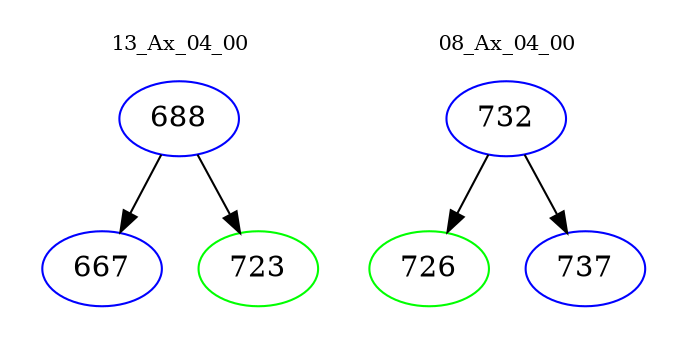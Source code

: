 digraph{
subgraph cluster_0 {
color = white
label = "13_Ax_04_00";
fontsize=10;
T0_688 [label="688", color="blue"]
T0_688 -> T0_667 [color="black"]
T0_667 [label="667", color="blue"]
T0_688 -> T0_723 [color="black"]
T0_723 [label="723", color="green"]
}
subgraph cluster_1 {
color = white
label = "08_Ax_04_00";
fontsize=10;
T1_732 [label="732", color="blue"]
T1_732 -> T1_726 [color="black"]
T1_726 [label="726", color="green"]
T1_732 -> T1_737 [color="black"]
T1_737 [label="737", color="blue"]
}
}

